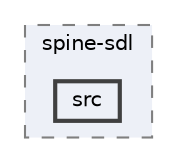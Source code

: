 digraph "external/spine-runtimes/spine-sdl/src"
{
 // LATEX_PDF_SIZE
  bgcolor="transparent";
  edge [fontname=Helvetica,fontsize=10,labelfontname=Helvetica,labelfontsize=10];
  node [fontname=Helvetica,fontsize=10,shape=box,height=0.2,width=0.4];
  compound=true
  subgraph clusterdir_86f157722bf6f092b7bc42af6d778a98 {
    graph [ bgcolor="#edf0f7", pencolor="grey50", label="spine-sdl", fontname=Helvetica,fontsize=10 style="filled,dashed", URL="dir_86f157722bf6f092b7bc42af6d778a98.html",tooltip=""]
  dir_27c704b6f49c24da9bf6eb992798860b [label="src", fillcolor="#edf0f7", color="grey25", style="filled,bold", URL="dir_27c704b6f49c24da9bf6eb992798860b.html",tooltip=""];
  }
}
